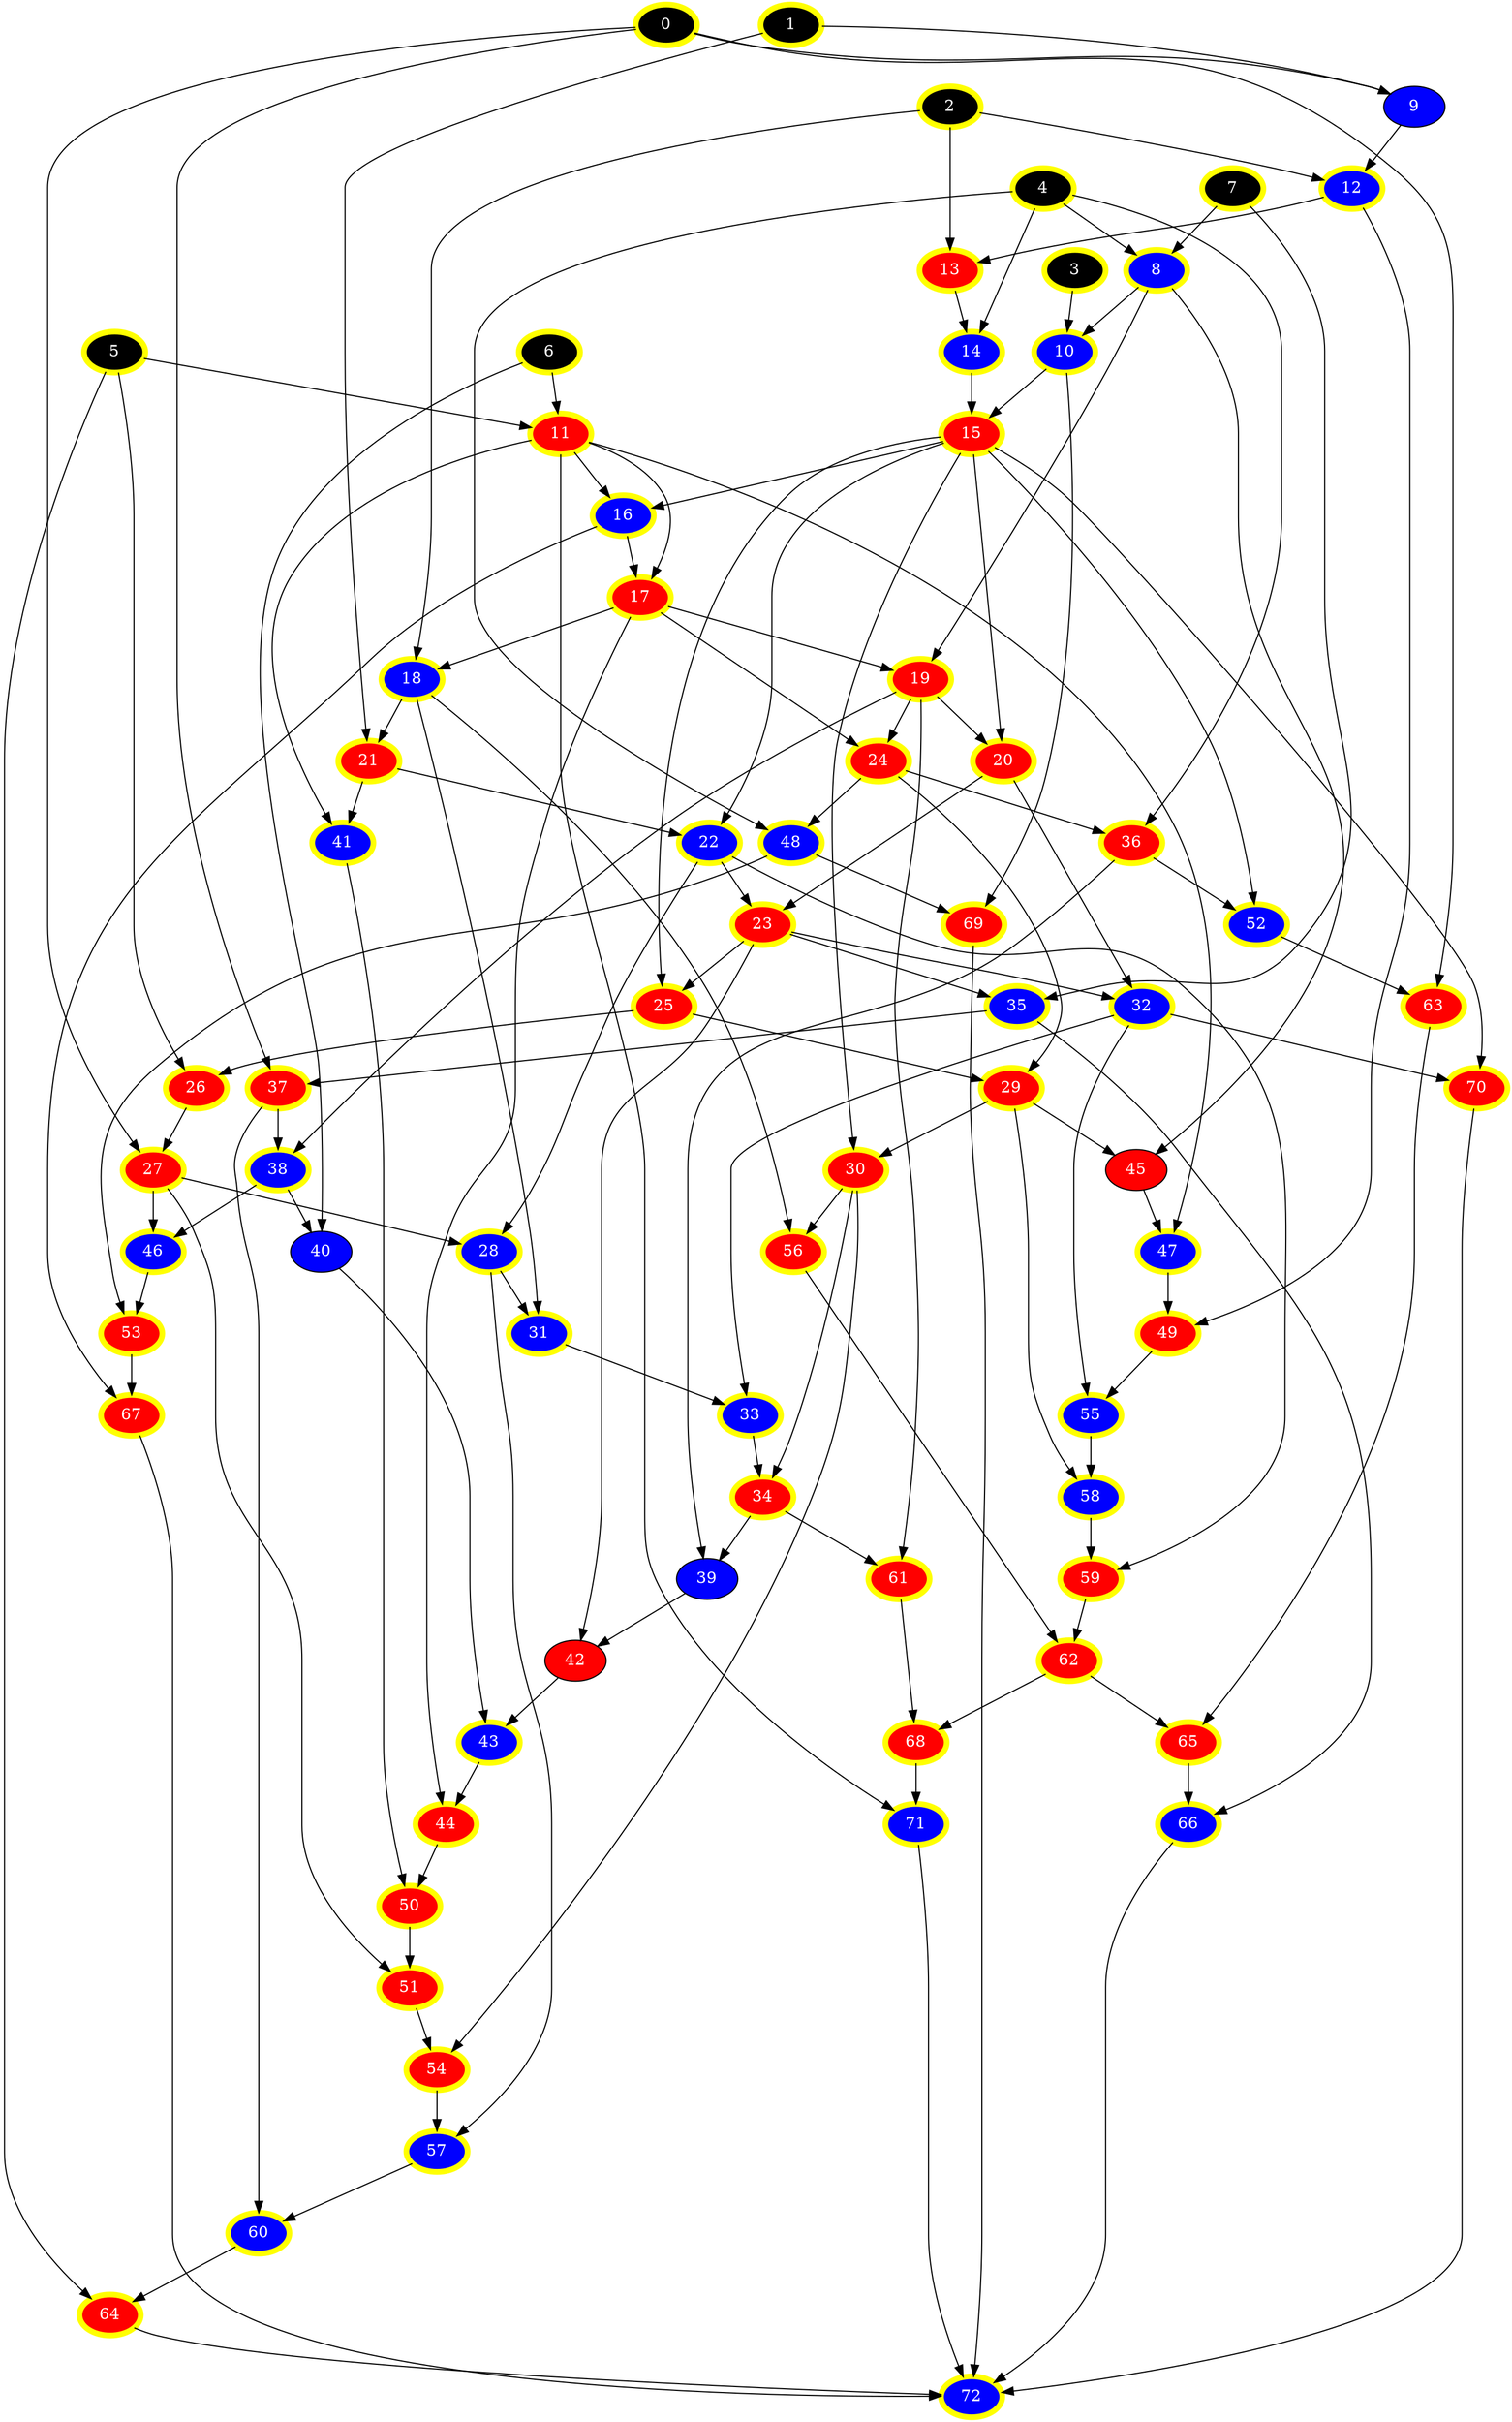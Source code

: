 digraph {
	0 [color=yellow fillcolor=black fontcolor=white penwidth=5 style=filled]
	1 [color=yellow fillcolor=black fontcolor=white penwidth=5 style=filled]
	2 [color=yellow fillcolor=black fontcolor=white penwidth=5 style=filled]
	3 [color=yellow fillcolor=black fontcolor=white penwidth=5 style=filled]
	4 [color=yellow fillcolor=black fontcolor=white penwidth=5 style=filled]
	5 [color=yellow fillcolor=black fontcolor=white penwidth=5 style=filled]
	6 [color=yellow fillcolor=black fontcolor=white penwidth=5 style=filled]
	7 [color=yellow fillcolor=black fontcolor=white penwidth=5 style=filled]
	8 [color=yellow fillcolor=blue fontcolor=white penwidth=5 style=filled]
	7 -> 8
	4 -> 8
	9 [fillcolor=blue fontcolor=white style=filled]
	0 -> 9
	1 -> 9
	10 [color=yellow fillcolor=blue fontcolor=white penwidth=5 style=filled]
	3 -> 10
	8 -> 10
	11 [color=yellow fillcolor=red fontcolor=white penwidth=5 style=filled]
	6 -> 11
	5 -> 11
	12 [color=yellow fillcolor=blue fontcolor=white penwidth=5 style=filled]
	2 -> 12
	9 -> 12
	13 [color=yellow fillcolor=red fontcolor=white penwidth=5 style=filled]
	12 -> 13
	2 -> 13
	14 [color=yellow fillcolor=blue fontcolor=white penwidth=5 style=filled]
	4 -> 14
	13 -> 14
	15 [color=yellow fillcolor=red fontcolor=white penwidth=5 style=filled]
	10 -> 15
	14 -> 15
	16 [color=yellow fillcolor=blue fontcolor=white penwidth=5 style=filled]
	15 -> 16
	11 -> 16
	17 [color=yellow fillcolor=red fontcolor=white penwidth=5 style=filled]
	16 -> 17
	11 -> 17
	18 [color=yellow fillcolor=blue fontcolor=white penwidth=5 style=filled]
	2 -> 18
	17 -> 18
	19 [color=yellow fillcolor=red fontcolor=white penwidth=5 style=filled]
	8 -> 19
	17 -> 19
	20 [color=yellow fillcolor=red fontcolor=white penwidth=5 style=filled]
	19 -> 20
	15 -> 20
	21 [color=yellow fillcolor=red fontcolor=white penwidth=5 style=filled]
	1 -> 21
	18 -> 21
	22 [color=yellow fillcolor=blue fontcolor=white penwidth=5 style=filled]
	21 -> 22
	15 -> 22
	23 [color=yellow fillcolor=red fontcolor=white penwidth=5 style=filled]
	22 -> 23
	20 -> 23
	24 [color=yellow fillcolor=red fontcolor=white penwidth=5 style=filled]
	17 -> 24
	19 -> 24
	25 [color=yellow fillcolor=red fontcolor=white penwidth=5 style=filled]
	15 -> 25
	23 -> 25
	26 [color=yellow fillcolor=red fontcolor=white penwidth=5 style=filled]
	5 -> 26
	25 -> 26
	27 [color=yellow fillcolor=red fontcolor=white penwidth=5 style=filled]
	26 -> 27
	0 -> 27
	28 [color=yellow fillcolor=blue fontcolor=white penwidth=5 style=filled]
	22 -> 28
	27 -> 28
	29 [color=yellow fillcolor=red fontcolor=white penwidth=5 style=filled]
	24 -> 29
	25 -> 29
	30 [color=yellow fillcolor=red fontcolor=white penwidth=5 style=filled]
	29 -> 30
	15 -> 30
	31 [color=yellow fillcolor=blue fontcolor=white penwidth=5 style=filled]
	18 -> 31
	28 -> 31
	32 [color=yellow fillcolor=blue fontcolor=white penwidth=5 style=filled]
	23 -> 32
	20 -> 32
	33 [color=yellow fillcolor=blue fontcolor=white penwidth=5 style=filled]
	32 -> 33
	31 -> 33
	34 [color=yellow fillcolor=red fontcolor=white penwidth=5 style=filled]
	33 -> 34
	30 -> 34
	35 [color=yellow fillcolor=blue fontcolor=white penwidth=5 style=filled]
	7 -> 35
	23 -> 35
	36 [color=yellow fillcolor=red fontcolor=white penwidth=5 style=filled]
	24 -> 36
	4 -> 36
	37 [color=yellow fillcolor=red fontcolor=white penwidth=5 style=filled]
	35 -> 37
	0 -> 37
	38 [color=yellow fillcolor=blue fontcolor=white penwidth=5 style=filled]
	37 -> 38
	19 -> 38
	39 [fillcolor=blue fontcolor=white style=filled]
	34 -> 39
	36 -> 39
	40 [fillcolor=blue fontcolor=white style=filled]
	6 -> 40
	38 -> 40
	41 [color=yellow fillcolor=blue fontcolor=white penwidth=5 style=filled]
	11 -> 41
	21 -> 41
	42 [fillcolor=red fontcolor=white style=filled]
	23 -> 42
	39 -> 42
	43 [color=yellow fillcolor=blue fontcolor=white penwidth=5 style=filled]
	42 -> 43
	40 -> 43
	44 [color=yellow fillcolor=red fontcolor=white penwidth=5 style=filled]
	17 -> 44
	43 -> 44
	45 [fillcolor=red fontcolor=white style=filled]
	29 -> 45
	8 -> 45
	46 [color=yellow fillcolor=blue fontcolor=white penwidth=5 style=filled]
	38 -> 46
	27 -> 46
	47 [color=yellow fillcolor=blue fontcolor=white penwidth=5 style=filled]
	11 -> 47
	45 -> 47
	48 [color=yellow fillcolor=blue fontcolor=white penwidth=5 style=filled]
	4 -> 48
	24 -> 48
	49 [color=yellow fillcolor=red fontcolor=white penwidth=5 style=filled]
	12 -> 49
	47 -> 49
	50 [color=yellow fillcolor=red fontcolor=white penwidth=5 style=filled]
	41 -> 50
	44 -> 50
	51 [color=yellow fillcolor=red fontcolor=white penwidth=5 style=filled]
	27 -> 51
	50 -> 51
	52 [color=yellow fillcolor=blue fontcolor=white penwidth=5 style=filled]
	15 -> 52
	36 -> 52
	53 [color=yellow fillcolor=red fontcolor=white penwidth=5 style=filled]
	48 -> 53
	46 -> 53
	54 [color=yellow fillcolor=red fontcolor=white penwidth=5 style=filled]
	30 -> 54
	51 -> 54
	55 [color=yellow fillcolor=blue fontcolor=white penwidth=5 style=filled]
	49 -> 55
	32 -> 55
	56 [color=yellow fillcolor=red fontcolor=white penwidth=5 style=filled]
	30 -> 56
	18 -> 56
	57 [color=yellow fillcolor=blue fontcolor=white penwidth=5 style=filled]
	54 -> 57
	28 -> 57
	58 [color=yellow fillcolor=blue fontcolor=white penwidth=5 style=filled]
	29 -> 58
	55 -> 58
	59 [color=yellow fillcolor=red fontcolor=white penwidth=5 style=filled]
	58 -> 59
	22 -> 59
	60 [color=yellow fillcolor=blue fontcolor=white penwidth=5 style=filled]
	57 -> 60
	37 -> 60
	61 [color=yellow fillcolor=red fontcolor=white penwidth=5 style=filled]
	34 -> 61
	19 -> 61
	62 [color=yellow fillcolor=red fontcolor=white penwidth=5 style=filled]
	56 -> 62
	59 -> 62
	63 [color=yellow fillcolor=red fontcolor=white penwidth=5 style=filled]
	0 -> 63
	52 -> 63
	64 [color=yellow fillcolor=red fontcolor=white penwidth=5 style=filled]
	60 -> 64
	5 -> 64
	65 [color=yellow fillcolor=red fontcolor=white penwidth=5 style=filled]
	63 -> 65
	62 -> 65
	66 [color=yellow fillcolor=blue fontcolor=white penwidth=5 style=filled]
	35 -> 66
	65 -> 66
	67 [color=yellow fillcolor=red fontcolor=white penwidth=5 style=filled]
	16 -> 67
	53 -> 67
	68 [color=yellow fillcolor=red fontcolor=white penwidth=5 style=filled]
	62 -> 68
	61 -> 68
	69 [color=yellow fillcolor=red fontcolor=white penwidth=5 style=filled]
	48 -> 69
	10 -> 69
	70 [color=yellow fillcolor=red fontcolor=white penwidth=5 style=filled]
	32 -> 70
	15 -> 70
	71 [color=yellow fillcolor=blue fontcolor=white penwidth=5 style=filled]
	68 -> 71
	11 -> 71
	72 [color=yellow fillcolor=blue fontcolor=white penwidth=5 style=filled]
	64 -> 72
	66 -> 72
	67 -> 72
	69 -> 72
	70 -> 72
	71 -> 72
}

